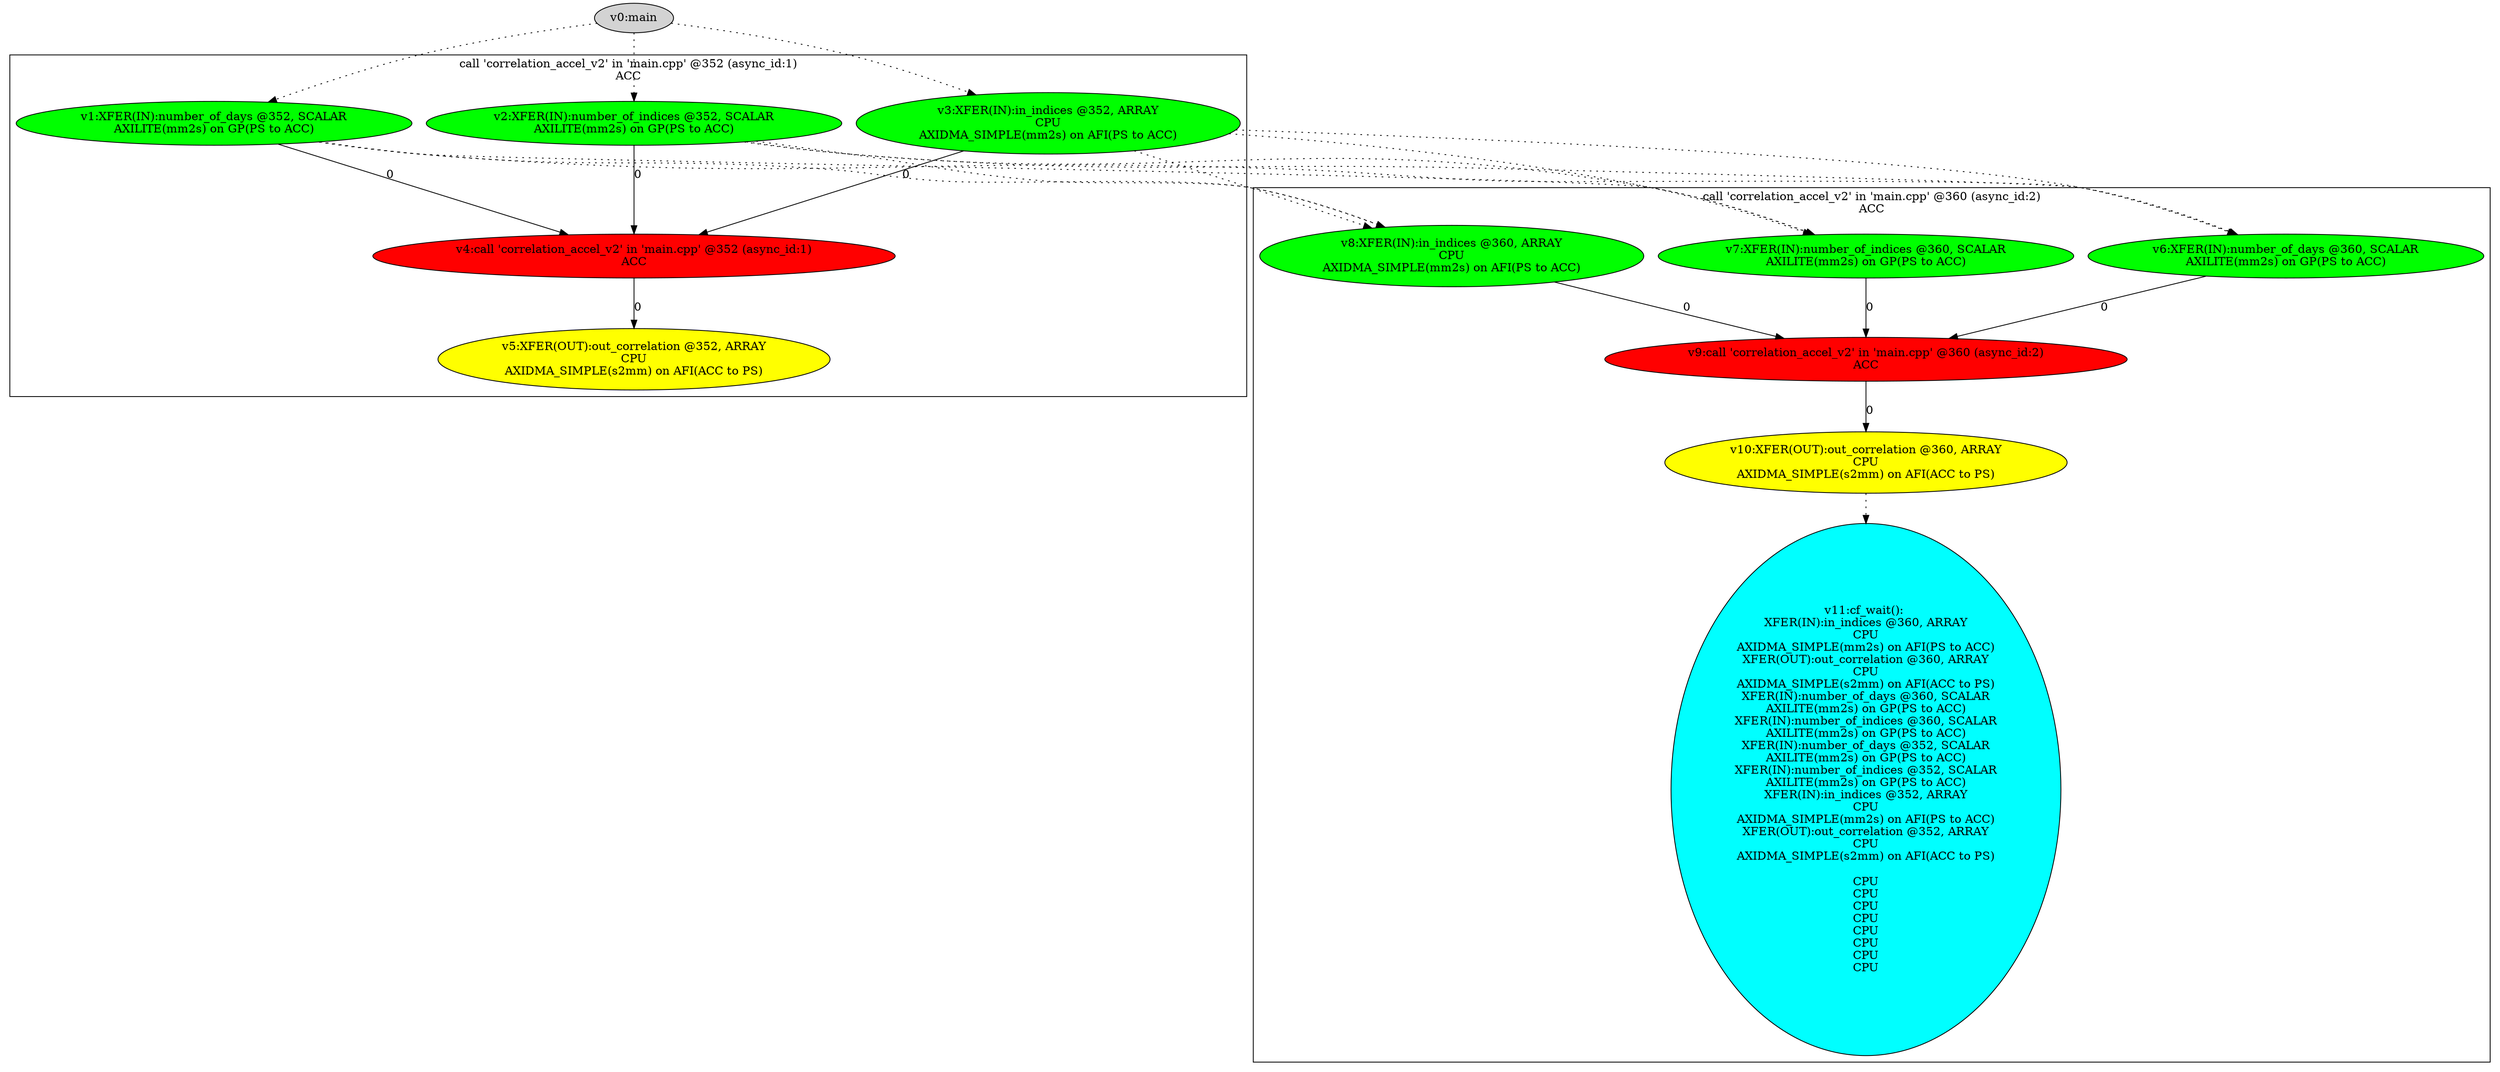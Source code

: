 digraph dm_graph {
v0 [label = "v0:main" ,style=filled];
v1 [label = "v1:XFER(IN):number_of_days @352, SCALAR\nAXILITE(mm2s) on GP(PS to ACC)\n" ,style=filled,fillcolor = green];
v2 [label = "v2:XFER(IN):number_of_indices @352, SCALAR\nAXILITE(mm2s) on GP(PS to ACC)\n" ,style=filled,fillcolor = green];
v3 [label = "v3:XFER(IN):in_indices @352, ARRAY\nCPU\nAXIDMA_SIMPLE(mm2s) on AFI(PS to ACC)\n" ,style=filled,fillcolor = green];
v4 [label = "v4:call 'correlation_accel_v2' in 'main.cpp' @352 (async_id:1)\nACC\n" ,style=filled,fillcolor = red];
v5 [label = "v5:XFER(OUT):out_correlation @352, ARRAY\nCPU\nAXIDMA_SIMPLE(s2mm) on AFI(ACC to PS)\n" ,style=filled,fillcolor = yellow];
v6 [label = "v6:XFER(IN):number_of_days @360, SCALAR\nAXILITE(mm2s) on GP(PS to ACC)\n" ,style=filled,fillcolor = green];
v7 [label = "v7:XFER(IN):number_of_indices @360, SCALAR\nAXILITE(mm2s) on GP(PS to ACC)\n" ,style=filled,fillcolor = green];
v8 [label = "v8:XFER(IN):in_indices @360, ARRAY\nCPU\nAXIDMA_SIMPLE(mm2s) on AFI(PS to ACC)\n" ,style=filled,fillcolor = green];
v9 [label = "v9:call 'correlation_accel_v2' in 'main.cpp' @360 (async_id:2)\nACC\n" ,style=filled,fillcolor = red];
v10 [label = "v10:XFER(OUT):out_correlation @360, ARRAY\nCPU\nAXIDMA_SIMPLE(s2mm) on AFI(ACC to PS)\n" ,style=filled,fillcolor = yellow];
v11 [label = "v11:cf_wait(): \nXFER(IN):in_indices @360, ARRAY\nCPU\nAXIDMA_SIMPLE(mm2s) on AFI(PS to ACC)\nXFER(OUT):out_correlation @360, ARRAY\nCPU\nAXIDMA_SIMPLE(s2mm) on AFI(ACC to PS)\nXFER(IN):number_of_days @360, SCALAR\nAXILITE(mm2s) on GP(PS to ACC)\nXFER(IN):number_of_indices @360, SCALAR\nAXILITE(mm2s) on GP(PS to ACC)\nXFER(IN):number_of_days @352, SCALAR\nAXILITE(mm2s) on GP(PS to ACC)\nXFER(IN):number_of_indices @352, SCALAR\nAXILITE(mm2s) on GP(PS to ACC)\nXFER(IN):in_indices @352, ARRAY\nCPU\nAXIDMA_SIMPLE(mm2s) on AFI(PS to ACC)\nXFER(OUT):out_correlation @352, ARRAY\nCPU\nAXIDMA_SIMPLE(s2mm) on AFI(ACC to PS)\n\nCPU\nCPU\nCPU\nCPU\nCPU\nCPU\nCPU\nCPU\n" ,style=filled,fillcolor = cyan];
subgraph cluster0 {
v6;
v7;
v8;
v9;
v10;
v11;
label = "call 'correlation_accel_v2' in 'main.cpp' @360 (async_id:2)\nACC\n";
}
subgraph cluster1 {
v1;
v2;
v3;
v4;
v5;
label = "call 'correlation_accel_v2' in 'main.cpp' @352 (async_id:1)\nACC\n";
}
v1 -> v4 [label = "0"];
v2 -> v4 [label = "0"];
v3 -> v4 [label = "0"];
v4 -> v5 [label = "0"];
v6 -> v9 [label = "0"];
v7 -> v9 [label = "0"];
v8 -> v9 [label = "0"];
v9 -> v10 [label = "0"];
v10 -> v11 [label = "", style = dotted];
v1 -> v6 [label = "", style = dotted];
v2 -> v6 [label = "", style = dotted];
v3 -> v6 [label = "", style = dotted];
v1 -> v7 [label = "", style = dotted];
v2 -> v7 [label = "", style = dotted];
v3 -> v7 [label = "", style = dotted];
v1 -> v8 [label = "", style = dotted];
v2 -> v8 [label = "", style = dotted];
v3 -> v8 [label = "", style = dotted];
v0 -> v1 [label = "", style = dotted];
v0 -> v2 [label = "", style = dotted];
v0 -> v3 [label = "", style = dotted];
}
